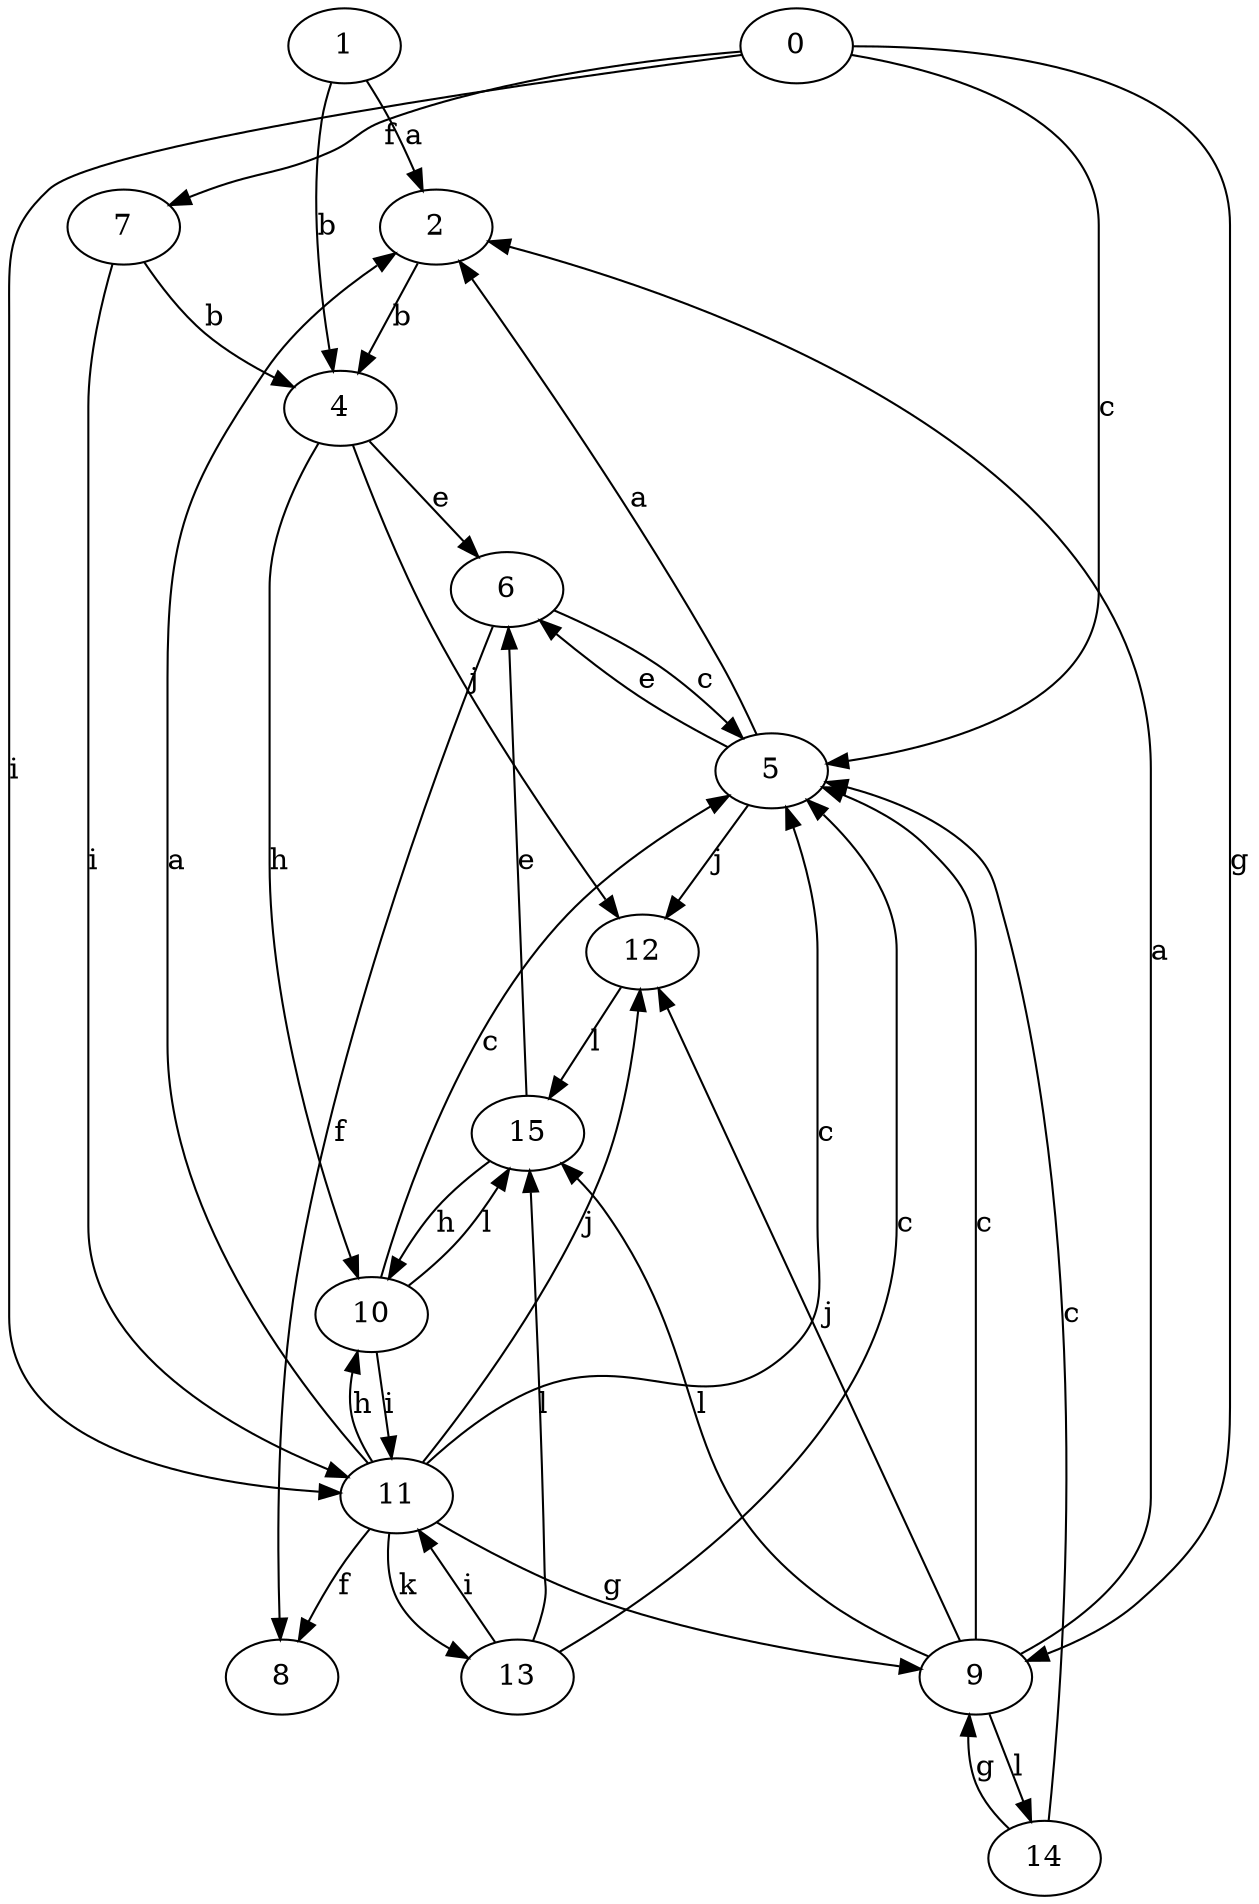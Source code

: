 strict digraph  {
2;
4;
5;
6;
7;
8;
9;
0;
1;
10;
11;
12;
13;
14;
15;
2 -> 4  [label=b];
4 -> 6  [label=e];
4 -> 10  [label=h];
4 -> 12  [label=j];
5 -> 2  [label=a];
5 -> 6  [label=e];
5 -> 12  [label=j];
6 -> 5  [label=c];
6 -> 8  [label=f];
7 -> 4  [label=b];
7 -> 11  [label=i];
9 -> 2  [label=a];
9 -> 5  [label=c];
9 -> 12  [label=j];
9 -> 14  [label=l];
9 -> 15  [label=l];
0 -> 5  [label=c];
0 -> 7  [label=f];
0 -> 9  [label=g];
0 -> 11  [label=i];
1 -> 2  [label=a];
1 -> 4  [label=b];
10 -> 5  [label=c];
10 -> 11  [label=i];
10 -> 15  [label=l];
11 -> 2  [label=a];
11 -> 5  [label=c];
11 -> 8  [label=f];
11 -> 9  [label=g];
11 -> 10  [label=h];
11 -> 12  [label=j];
11 -> 13  [label=k];
12 -> 15  [label=l];
13 -> 5  [label=c];
13 -> 11  [label=i];
13 -> 15  [label=l];
14 -> 5  [label=c];
14 -> 9  [label=g];
15 -> 6  [label=e];
15 -> 10  [label=h];
}
